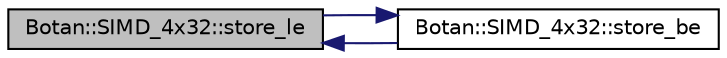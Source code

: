 digraph "Botan::SIMD_4x32::store_le"
{
  edge [fontname="Helvetica",fontsize="10",labelfontname="Helvetica",labelfontsize="10"];
  node [fontname="Helvetica",fontsize="10",shape=record];
  rankdir="LR";
  Node87 [label="Botan::SIMD_4x32::store_le",height=0.2,width=0.4,color="black", fillcolor="grey75", style="filled", fontcolor="black"];
  Node87 -> Node88 [dir="back",color="midnightblue",fontsize="10",style="solid"];
  Node88 [label="Botan::SIMD_4x32::store_be",height=0.2,width=0.4,color="black", fillcolor="white", style="filled",URL="$class_botan_1_1_s_i_m_d__4x32.html#ac421365de5827557c16aa89097e15504"];
  Node88 -> Node87 [dir="back",color="midnightblue",fontsize="10",style="solid"];
}
